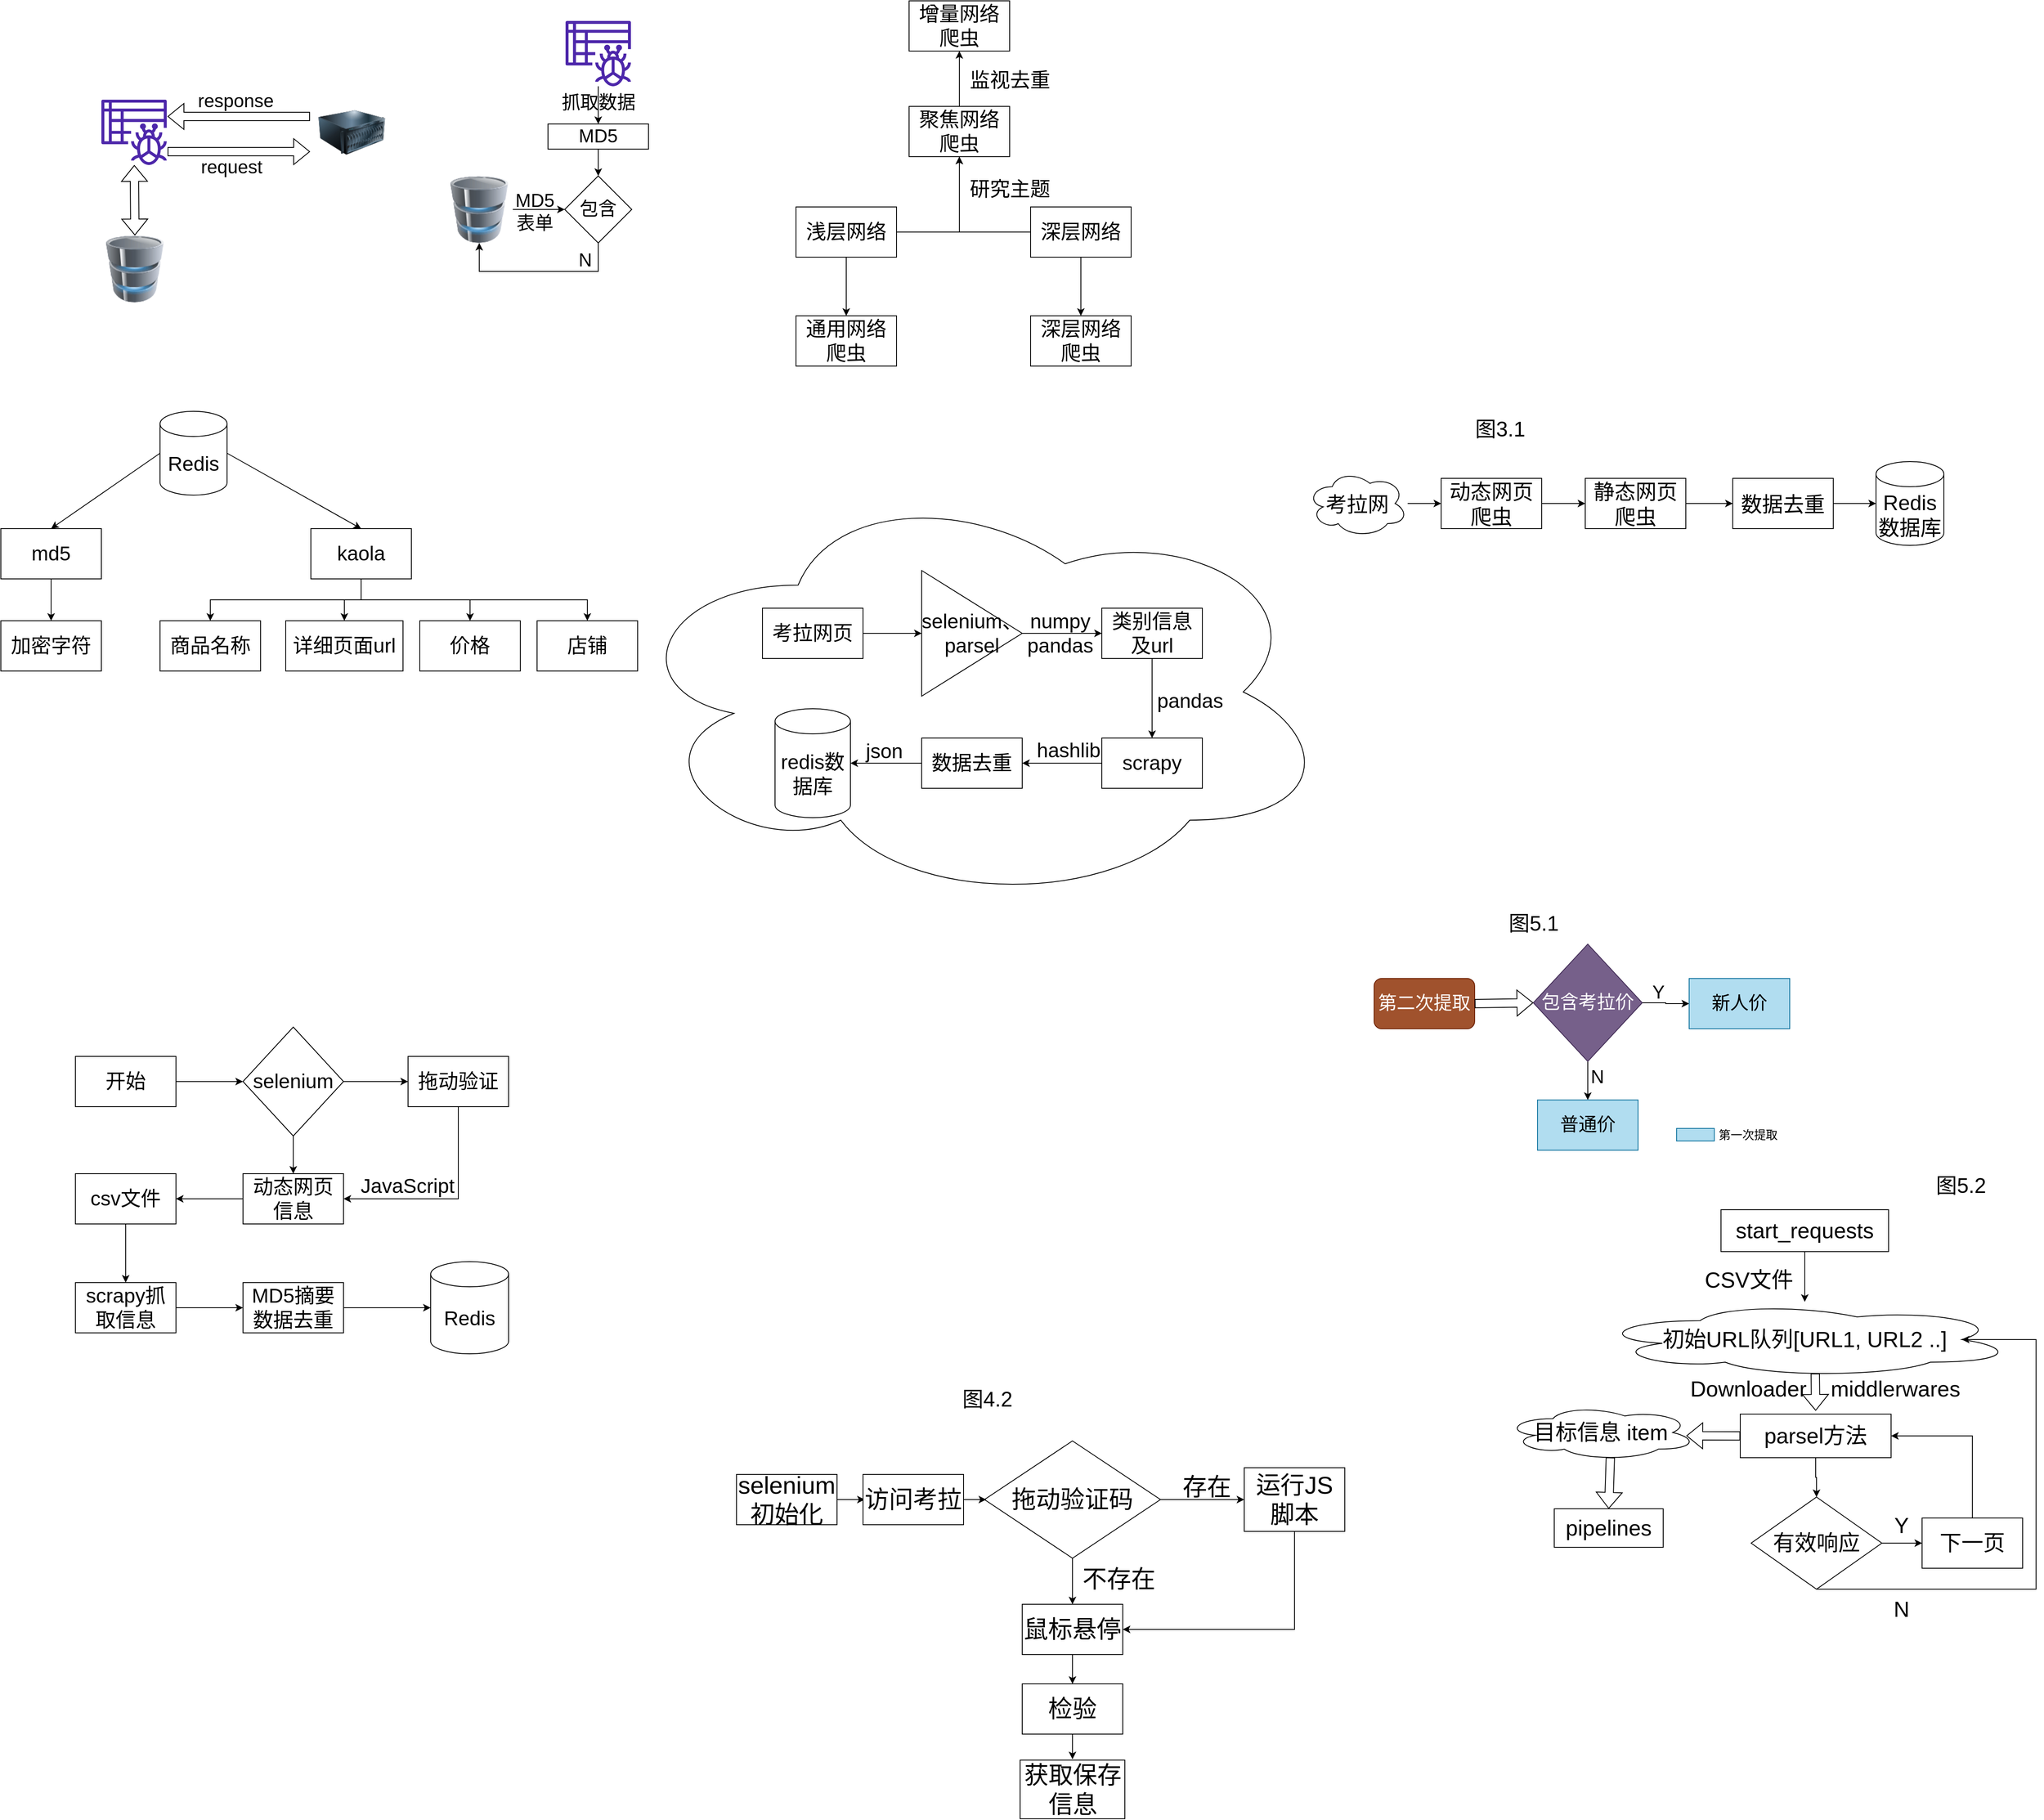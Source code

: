 <mxfile version="18.1.1" type="github">
  <diagram id="1w85TkwoUpCY9jOjyx7p" name="Page-1">
    <mxGraphModel dx="1573" dy="397" grid="0" gridSize="10" guides="1" tooltips="1" connect="1" arrows="1" fold="1" page="1" pageScale="1" pageWidth="850" pageHeight="1100" math="0" shadow="0">
      <root>
        <mxCell id="0" />
        <mxCell id="1" parent="0" />
        <mxCell id="1Z1Px9DvIktchuEDFM6v-30" value="" style="ellipse;shape=cloud;whiteSpace=wrap;html=1;fontSize=24;" parent="1" vertex="1">
          <mxGeometry x="-40" y="580" width="850" height="510" as="geometry" />
        </mxCell>
        <mxCell id="1Z1Px9DvIktchuEDFM6v-8" style="edgeStyle=orthogonalEdgeStyle;rounded=0;orthogonalLoop=1;jettySize=auto;html=1;exitX=1;exitY=0.5;exitDx=0;exitDy=0;entryX=0.5;entryY=1;entryDx=0;entryDy=0;fontSize=24;" parent="1" source="1Z1Px9DvIktchuEDFM6v-1" target="1Z1Px9DvIktchuEDFM6v-5" edge="1">
          <mxGeometry relative="1" as="geometry" />
        </mxCell>
        <mxCell id="1Z1Px9DvIktchuEDFM6v-12" style="edgeStyle=orthogonalEdgeStyle;rounded=0;orthogonalLoop=1;jettySize=auto;html=1;exitX=0.5;exitY=1;exitDx=0;exitDy=0;entryX=0.5;entryY=0;entryDx=0;entryDy=0;fontSize=24;" parent="1" source="1Z1Px9DvIktchuEDFM6v-1" target="1Z1Px9DvIktchuEDFM6v-3" edge="1">
          <mxGeometry relative="1" as="geometry" />
        </mxCell>
        <mxCell id="1Z1Px9DvIktchuEDFM6v-1" value="浅层网络" style="rounded=0;whiteSpace=wrap;html=1;fontSize=24;" parent="1" vertex="1">
          <mxGeometry x="170" y="256" width="120" height="60" as="geometry" />
        </mxCell>
        <mxCell id="1Z1Px9DvIktchuEDFM6v-11" style="edgeStyle=orthogonalEdgeStyle;rounded=0;orthogonalLoop=1;jettySize=auto;html=1;exitX=0;exitY=0.5;exitDx=0;exitDy=0;entryX=0.5;entryY=1;entryDx=0;entryDy=0;fontSize=24;" parent="1" source="1Z1Px9DvIktchuEDFM6v-2" target="1Z1Px9DvIktchuEDFM6v-5" edge="1">
          <mxGeometry relative="1" as="geometry" />
        </mxCell>
        <mxCell id="1Z1Px9DvIktchuEDFM6v-13" style="edgeStyle=orthogonalEdgeStyle;rounded=0;orthogonalLoop=1;jettySize=auto;html=1;exitX=0.5;exitY=1;exitDx=0;exitDy=0;entryX=0.5;entryY=0;entryDx=0;entryDy=0;fontSize=24;" parent="1" source="1Z1Px9DvIktchuEDFM6v-2" target="1Z1Px9DvIktchuEDFM6v-4" edge="1">
          <mxGeometry relative="1" as="geometry" />
        </mxCell>
        <mxCell id="1Z1Px9DvIktchuEDFM6v-2" value="深层网络" style="rounded=0;whiteSpace=wrap;html=1;fontSize=24;" parent="1" vertex="1">
          <mxGeometry x="450" y="256" width="120" height="60" as="geometry" />
        </mxCell>
        <mxCell id="1Z1Px9DvIktchuEDFM6v-3" value="通用网络爬虫" style="rounded=0;whiteSpace=wrap;html=1;fontSize=24;" parent="1" vertex="1">
          <mxGeometry x="170" y="386" width="120" height="60" as="geometry" />
        </mxCell>
        <mxCell id="1Z1Px9DvIktchuEDFM6v-4" value="深层网络爬虫" style="rounded=0;whiteSpace=wrap;html=1;fontSize=24;" parent="1" vertex="1">
          <mxGeometry x="450" y="386" width="120" height="60" as="geometry" />
        </mxCell>
        <mxCell id="1Z1Px9DvIktchuEDFM6v-15" style="edgeStyle=orthogonalEdgeStyle;rounded=0;orthogonalLoop=1;jettySize=auto;html=1;exitX=0.5;exitY=0;exitDx=0;exitDy=0;entryX=0.5;entryY=1;entryDx=0;entryDy=0;fontSize=24;" parent="1" source="1Z1Px9DvIktchuEDFM6v-5" target="1Z1Px9DvIktchuEDFM6v-14" edge="1">
          <mxGeometry relative="1" as="geometry" />
        </mxCell>
        <mxCell id="1Z1Px9DvIktchuEDFM6v-5" value="聚焦网络爬虫" style="rounded=0;whiteSpace=wrap;html=1;fontSize=24;" parent="1" vertex="1">
          <mxGeometry x="305" y="136" width="120" height="60" as="geometry" />
        </mxCell>
        <mxCell id="1Z1Px9DvIktchuEDFM6v-10" value="研究主题" style="text;html=1;align=center;verticalAlign=middle;resizable=0;points=[];autosize=1;strokeColor=none;fillColor=none;fontSize=24;" parent="1" vertex="1">
          <mxGeometry x="370" y="220" width="110" height="30" as="geometry" />
        </mxCell>
        <mxCell id="1Z1Px9DvIktchuEDFM6v-14" value="增量网络爬虫" style="rounded=0;whiteSpace=wrap;html=1;fontSize=24;" parent="1" vertex="1">
          <mxGeometry x="305" y="10" width="120" height="60" as="geometry" />
        </mxCell>
        <mxCell id="1Z1Px9DvIktchuEDFM6v-17" value="监视去重" style="text;html=1;align=center;verticalAlign=middle;resizable=0;points=[];autosize=1;strokeColor=none;fillColor=none;fontSize=24;" parent="1" vertex="1">
          <mxGeometry x="370" y="90" width="110" height="30" as="geometry" />
        </mxCell>
        <mxCell id="1Z1Px9DvIktchuEDFM6v-20" style="edgeStyle=orthogonalEdgeStyle;rounded=0;orthogonalLoop=1;jettySize=auto;html=1;exitX=1;exitY=0.5;exitDx=0;exitDy=0;fontSize=24;" parent="1" source="1Z1Px9DvIktchuEDFM6v-18" target="1Z1Px9DvIktchuEDFM6v-19" edge="1">
          <mxGeometry relative="1" as="geometry" />
        </mxCell>
        <mxCell id="1Z1Px9DvIktchuEDFM6v-18" value="考拉网页" style="rounded=0;whiteSpace=wrap;html=1;fontSize=24;" parent="1" vertex="1">
          <mxGeometry x="130" y="735" width="120" height="60" as="geometry" />
        </mxCell>
        <mxCell id="1Z1Px9DvIktchuEDFM6v-22" value="" style="edgeStyle=orthogonalEdgeStyle;rounded=0;orthogonalLoop=1;jettySize=auto;html=1;fontSize=24;" parent="1" source="1Z1Px9DvIktchuEDFM6v-19" target="1Z1Px9DvIktchuEDFM6v-21" edge="1">
          <mxGeometry relative="1" as="geometry" />
        </mxCell>
        <mxCell id="1Z1Px9DvIktchuEDFM6v-19" value="selenium、parsel" style="triangle;whiteSpace=wrap;html=1;fontSize=24;" parent="1" vertex="1">
          <mxGeometry x="320" y="690" width="120" height="150" as="geometry" />
        </mxCell>
        <mxCell id="1Z1Px9DvIktchuEDFM6v-26" style="edgeStyle=orthogonalEdgeStyle;rounded=0;orthogonalLoop=1;jettySize=auto;html=1;exitX=0.5;exitY=1;exitDx=0;exitDy=0;entryX=0.5;entryY=0;entryDx=0;entryDy=0;fontSize=24;" parent="1" source="1Z1Px9DvIktchuEDFM6v-21" target="1Z1Px9DvIktchuEDFM6v-24" edge="1">
          <mxGeometry relative="1" as="geometry" />
        </mxCell>
        <mxCell id="1Z1Px9DvIktchuEDFM6v-21" value="类别信息及url" style="rounded=0;whiteSpace=wrap;html=1;fontSize=24;" parent="1" vertex="1">
          <mxGeometry x="535" y="735" width="120" height="60" as="geometry" />
        </mxCell>
        <mxCell id="1Z1Px9DvIktchuEDFM6v-23" value="redis数据库" style="shape=cylinder3;whiteSpace=wrap;html=1;boundedLbl=1;backgroundOutline=1;size=15;fontSize=24;" parent="1" vertex="1">
          <mxGeometry x="145" y="855" width="90" height="130" as="geometry" />
        </mxCell>
        <mxCell id="1Z1Px9DvIktchuEDFM6v-27" style="edgeStyle=orthogonalEdgeStyle;rounded=0;orthogonalLoop=1;jettySize=auto;html=1;exitX=0;exitY=0.5;exitDx=0;exitDy=0;entryX=1;entryY=0.5;entryDx=0;entryDy=0;fontSize=24;" parent="1" source="1Z1Px9DvIktchuEDFM6v-24" target="1Z1Px9DvIktchuEDFM6v-25" edge="1">
          <mxGeometry relative="1" as="geometry" />
        </mxCell>
        <mxCell id="1Z1Px9DvIktchuEDFM6v-24" value="scrapy" style="rounded=0;whiteSpace=wrap;html=1;fontSize=24;" parent="1" vertex="1">
          <mxGeometry x="535" y="890" width="120" height="60" as="geometry" />
        </mxCell>
        <mxCell id="1Z1Px9DvIktchuEDFM6v-29" value="" style="edgeStyle=orthogonalEdgeStyle;rounded=0;orthogonalLoop=1;jettySize=auto;html=1;fontSize=24;" parent="1" source="1Z1Px9DvIktchuEDFM6v-25" target="1Z1Px9DvIktchuEDFM6v-23" edge="1">
          <mxGeometry relative="1" as="geometry" />
        </mxCell>
        <mxCell id="1Z1Px9DvIktchuEDFM6v-25" value="数据去重" style="rounded=0;whiteSpace=wrap;html=1;fontSize=24;" parent="1" vertex="1">
          <mxGeometry x="320" y="890" width="120" height="60" as="geometry" />
        </mxCell>
        <mxCell id="1Z1Px9DvIktchuEDFM6v-31" value="&lt;div&gt;numpy&lt;/div&gt;&lt;div&gt;pandas&lt;/div&gt;" style="text;html=1;align=center;verticalAlign=middle;resizable=0;points=[];autosize=1;strokeColor=none;fillColor=none;fontSize=24;" parent="1" vertex="1">
          <mxGeometry x="440" y="735" width="90" height="60" as="geometry" />
        </mxCell>
        <mxCell id="1Z1Px9DvIktchuEDFM6v-32" value="&lt;div&gt;pandas&lt;/div&gt;&lt;div&gt;&lt;br&gt;&lt;/div&gt;" style="text;html=1;align=center;verticalAlign=middle;resizable=0;points=[];autosize=1;strokeColor=none;fillColor=none;fontSize=24;" parent="1" vertex="1">
          <mxGeometry x="595" y="830" width="90" height="60" as="geometry" />
        </mxCell>
        <mxCell id="1Z1Px9DvIktchuEDFM6v-33" value="&lt;div&gt;json&lt;/div&gt;&lt;div&gt;&lt;br&gt;&lt;/div&gt;" style="text;html=1;align=center;verticalAlign=middle;resizable=0;points=[];autosize=1;strokeColor=none;fillColor=none;fontSize=24;" parent="1" vertex="1">
          <mxGeometry x="245" y="890" width="60" height="60" as="geometry" />
        </mxCell>
        <mxCell id="1Z1Px9DvIktchuEDFM6v-35" value="&lt;div&gt;hashlib&lt;/div&gt;" style="text;html=1;align=center;verticalAlign=middle;resizable=0;points=[];autosize=1;strokeColor=none;fillColor=none;fontSize=24;" parent="1" vertex="1">
          <mxGeometry x="450" y="890" width="90" height="30" as="geometry" />
        </mxCell>
        <mxCell id="1Z1Px9DvIktchuEDFM6v-47" value="" style="edgeStyle=orthogonalEdgeStyle;rounded=0;orthogonalLoop=1;jettySize=auto;html=1;fontSize=24;" parent="1" source="1Z1Px9DvIktchuEDFM6v-36" target="1Z1Px9DvIktchuEDFM6v-39" edge="1">
          <mxGeometry relative="1" as="geometry" />
        </mxCell>
        <mxCell id="1Z1Px9DvIktchuEDFM6v-36" value="md5" style="whiteSpace=wrap;html=1;fontSize=24;" parent="1" vertex="1">
          <mxGeometry x="-779" y="640" width="120" height="60" as="geometry" />
        </mxCell>
        <mxCell id="1Z1Px9DvIktchuEDFM6v-37" value="Redis" style="shape=cylinder3;whiteSpace=wrap;html=1;boundedLbl=1;backgroundOutline=1;size=15;fontSize=24;" parent="1" vertex="1">
          <mxGeometry x="-589" y="500" width="80" height="100" as="geometry" />
        </mxCell>
        <mxCell id="1Z1Px9DvIktchuEDFM6v-50" style="edgeStyle=orthogonalEdgeStyle;rounded=0;orthogonalLoop=1;jettySize=auto;html=1;exitX=0.5;exitY=1;exitDx=0;exitDy=0;fontSize=24;" parent="1" source="1Z1Px9DvIktchuEDFM6v-38" target="1Z1Px9DvIktchuEDFM6v-40" edge="1">
          <mxGeometry relative="1" as="geometry" />
        </mxCell>
        <mxCell id="1Z1Px9DvIktchuEDFM6v-51" style="edgeStyle=orthogonalEdgeStyle;rounded=0;orthogonalLoop=1;jettySize=auto;html=1;exitX=0.5;exitY=1;exitDx=0;exitDy=0;fontSize=24;" parent="1" source="1Z1Px9DvIktchuEDFM6v-38" target="1Z1Px9DvIktchuEDFM6v-41" edge="1">
          <mxGeometry relative="1" as="geometry" />
        </mxCell>
        <mxCell id="1Z1Px9DvIktchuEDFM6v-52" style="edgeStyle=orthogonalEdgeStyle;rounded=0;orthogonalLoop=1;jettySize=auto;html=1;exitX=0.5;exitY=1;exitDx=0;exitDy=0;fontSize=24;" parent="1" source="1Z1Px9DvIktchuEDFM6v-38" target="1Z1Px9DvIktchuEDFM6v-42" edge="1">
          <mxGeometry relative="1" as="geometry" />
        </mxCell>
        <mxCell id="1Z1Px9DvIktchuEDFM6v-53" style="edgeStyle=orthogonalEdgeStyle;rounded=0;orthogonalLoop=1;jettySize=auto;html=1;exitX=0.5;exitY=1;exitDx=0;exitDy=0;fontSize=24;" parent="1" source="1Z1Px9DvIktchuEDFM6v-38" target="1Z1Px9DvIktchuEDFM6v-43" edge="1">
          <mxGeometry relative="1" as="geometry" />
        </mxCell>
        <mxCell id="1Z1Px9DvIktchuEDFM6v-38" value="kaola" style="rounded=0;whiteSpace=wrap;html=1;fontSize=24;" parent="1" vertex="1">
          <mxGeometry x="-409" y="640" width="120" height="60" as="geometry" />
        </mxCell>
        <mxCell id="1Z1Px9DvIktchuEDFM6v-39" value="加密字符" style="rounded=0;whiteSpace=wrap;html=1;fontSize=24;" parent="1" vertex="1">
          <mxGeometry x="-779" y="750" width="120" height="60" as="geometry" />
        </mxCell>
        <mxCell id="1Z1Px9DvIktchuEDFM6v-40" value="商品名称" style="rounded=0;whiteSpace=wrap;html=1;fontSize=24;" parent="1" vertex="1">
          <mxGeometry x="-589" y="750" width="120" height="60" as="geometry" />
        </mxCell>
        <mxCell id="1Z1Px9DvIktchuEDFM6v-41" value="详细页面url" style="rounded=0;whiteSpace=wrap;html=1;fontSize=24;" parent="1" vertex="1">
          <mxGeometry x="-439" y="750" width="140" height="60" as="geometry" />
        </mxCell>
        <mxCell id="1Z1Px9DvIktchuEDFM6v-42" value="价格" style="rounded=0;whiteSpace=wrap;html=1;fontSize=24;" parent="1" vertex="1">
          <mxGeometry x="-279" y="750" width="120" height="60" as="geometry" />
        </mxCell>
        <mxCell id="1Z1Px9DvIktchuEDFM6v-43" value="店铺" style="rounded=0;whiteSpace=wrap;html=1;fontSize=24;" parent="1" vertex="1">
          <mxGeometry x="-139" y="750" width="120" height="60" as="geometry" />
        </mxCell>
        <mxCell id="1Z1Px9DvIktchuEDFM6v-45" value="" style="endArrow=classic;html=1;rounded=0;fontSize=24;exitX=1;exitY=0.5;exitDx=0;exitDy=0;exitPerimeter=0;entryX=0.5;entryY=0;entryDx=0;entryDy=0;" parent="1" source="1Z1Px9DvIktchuEDFM6v-37" target="1Z1Px9DvIktchuEDFM6v-38" edge="1">
          <mxGeometry width="50" height="50" relative="1" as="geometry">
            <mxPoint x="-470" y="670" as="sourcePoint" />
            <mxPoint x="-420" y="620" as="targetPoint" />
          </mxGeometry>
        </mxCell>
        <mxCell id="1Z1Px9DvIktchuEDFM6v-46" value="" style="endArrow=classic;html=1;rounded=0;fontSize=24;exitX=0;exitY=0.5;exitDx=0;exitDy=0;exitPerimeter=0;entryX=0.5;entryY=0;entryDx=0;entryDy=0;" parent="1" source="1Z1Px9DvIktchuEDFM6v-37" target="1Z1Px9DvIktchuEDFM6v-36" edge="1">
          <mxGeometry width="50" height="50" relative="1" as="geometry">
            <mxPoint x="-470" y="670" as="sourcePoint" />
            <mxPoint x="-420" y="620" as="targetPoint" />
          </mxGeometry>
        </mxCell>
        <mxCell id="1Z1Px9DvIktchuEDFM6v-57" value="" style="edgeStyle=orthogonalEdgeStyle;rounded=0;orthogonalLoop=1;jettySize=auto;html=1;fontSize=24;" parent="1" source="1Z1Px9DvIktchuEDFM6v-54" target="1Z1Px9DvIktchuEDFM6v-56" edge="1">
          <mxGeometry relative="1" as="geometry" />
        </mxCell>
        <mxCell id="1Z1Px9DvIktchuEDFM6v-54" value="开始" style="rounded=0;whiteSpace=wrap;html=1;fontSize=24;" parent="1" vertex="1">
          <mxGeometry x="-690" y="1270" width="120" height="60" as="geometry" />
        </mxCell>
        <mxCell id="1Z1Px9DvIktchuEDFM6v-61" style="edgeStyle=orthogonalEdgeStyle;rounded=0;orthogonalLoop=1;jettySize=auto;html=1;entryX=1;entryY=0.5;entryDx=0;entryDy=0;fontSize=24;exitX=0.5;exitY=1;exitDx=0;exitDy=0;" parent="1" source="1Z1Px9DvIktchuEDFM6v-55" target="1Z1Px9DvIktchuEDFM6v-58" edge="1">
          <mxGeometry relative="1" as="geometry">
            <mxPoint x="-230" y="1370" as="sourcePoint" />
            <Array as="points">
              <mxPoint x="-233" y="1440" />
            </Array>
          </mxGeometry>
        </mxCell>
        <mxCell id="1Z1Px9DvIktchuEDFM6v-55" value="拖动验证" style="rounded=0;whiteSpace=wrap;html=1;fontSize=24;" parent="1" vertex="1">
          <mxGeometry x="-293" y="1270" width="120" height="60" as="geometry" />
        </mxCell>
        <mxCell id="1Z1Px9DvIktchuEDFM6v-59" value="" style="edgeStyle=orthogonalEdgeStyle;rounded=0;orthogonalLoop=1;jettySize=auto;html=1;fontSize=24;" parent="1" source="1Z1Px9DvIktchuEDFM6v-56" target="1Z1Px9DvIktchuEDFM6v-58" edge="1">
          <mxGeometry relative="1" as="geometry" />
        </mxCell>
        <mxCell id="1Z1Px9DvIktchuEDFM6v-60" value="" style="edgeStyle=orthogonalEdgeStyle;rounded=0;orthogonalLoop=1;jettySize=auto;html=1;fontSize=24;" parent="1" source="1Z1Px9DvIktchuEDFM6v-56" target="1Z1Px9DvIktchuEDFM6v-55" edge="1">
          <mxGeometry relative="1" as="geometry" />
        </mxCell>
        <mxCell id="1Z1Px9DvIktchuEDFM6v-56" value="selenium" style="rhombus;whiteSpace=wrap;html=1;fontSize=24;" parent="1" vertex="1">
          <mxGeometry x="-490" y="1235" width="120" height="130" as="geometry" />
        </mxCell>
        <mxCell id="1Z1Px9DvIktchuEDFM6v-64" value="" style="edgeStyle=orthogonalEdgeStyle;rounded=0;orthogonalLoop=1;jettySize=auto;html=1;fontSize=24;" parent="1" source="1Z1Px9DvIktchuEDFM6v-58" target="1Z1Px9DvIktchuEDFM6v-63" edge="1">
          <mxGeometry relative="1" as="geometry" />
        </mxCell>
        <mxCell id="1Z1Px9DvIktchuEDFM6v-58" value="动态网页信息" style="rounded=0;whiteSpace=wrap;html=1;fontSize=24;" parent="1" vertex="1">
          <mxGeometry x="-490" y="1410" width="120" height="60" as="geometry" />
        </mxCell>
        <mxCell id="1Z1Px9DvIktchuEDFM6v-62" value="JavaScript" style="text;html=1;align=center;verticalAlign=middle;resizable=0;points=[];autosize=1;strokeColor=none;fillColor=none;fontSize=24;" parent="1" vertex="1">
          <mxGeometry x="-359" y="1410" width="130" height="30" as="geometry" />
        </mxCell>
        <mxCell id="1Z1Px9DvIktchuEDFM6v-68" value="" style="edgeStyle=orthogonalEdgeStyle;rounded=0;orthogonalLoop=1;jettySize=auto;html=1;fontSize=24;" parent="1" source="1Z1Px9DvIktchuEDFM6v-63" target="1Z1Px9DvIktchuEDFM6v-65" edge="1">
          <mxGeometry relative="1" as="geometry" />
        </mxCell>
        <mxCell id="1Z1Px9DvIktchuEDFM6v-63" value="csv文件" style="rounded=0;whiteSpace=wrap;html=1;fontSize=24;" parent="1" vertex="1">
          <mxGeometry x="-690" y="1410" width="120" height="60" as="geometry" />
        </mxCell>
        <mxCell id="1Z1Px9DvIktchuEDFM6v-69" value="" style="edgeStyle=orthogonalEdgeStyle;rounded=0;orthogonalLoop=1;jettySize=auto;html=1;fontSize=24;" parent="1" source="1Z1Px9DvIktchuEDFM6v-65" target="1Z1Px9DvIktchuEDFM6v-66" edge="1">
          <mxGeometry relative="1" as="geometry" />
        </mxCell>
        <mxCell id="1Z1Px9DvIktchuEDFM6v-65" value="scrapy抓取信息" style="rounded=0;whiteSpace=wrap;html=1;fontSize=24;" parent="1" vertex="1">
          <mxGeometry x="-690" y="1540" width="120" height="60" as="geometry" />
        </mxCell>
        <mxCell id="1Z1Px9DvIktchuEDFM6v-70" value="" style="edgeStyle=orthogonalEdgeStyle;rounded=0;orthogonalLoop=1;jettySize=auto;html=1;fontSize=24;" parent="1" source="1Z1Px9DvIktchuEDFM6v-66" target="1Z1Px9DvIktchuEDFM6v-67" edge="1">
          <mxGeometry relative="1" as="geometry" />
        </mxCell>
        <mxCell id="1Z1Px9DvIktchuEDFM6v-66" value="MD5摘要数据去重" style="rounded=0;whiteSpace=wrap;html=1;fontSize=24;" parent="1" vertex="1">
          <mxGeometry x="-490" y="1540" width="120" height="60" as="geometry" />
        </mxCell>
        <mxCell id="1Z1Px9DvIktchuEDFM6v-67" value="Redis" style="shape=cylinder3;whiteSpace=wrap;html=1;boundedLbl=1;backgroundOutline=1;size=15;fontSize=24;" parent="1" vertex="1">
          <mxGeometry x="-266" y="1515" width="93" height="110" as="geometry" />
        </mxCell>
        <mxCell id="UPpppgBqCLEwO8KouM9r-15" style="edgeStyle=orthogonalEdgeStyle;rounded=0;orthogonalLoop=1;jettySize=auto;html=1;exitX=1;exitY=0.5;exitDx=0;exitDy=0;entryX=0;entryY=0.5;entryDx=0;entryDy=0;fontSize=29;" parent="1" source="UPpppgBqCLEwO8KouM9r-2" target="UPpppgBqCLEwO8KouM9r-6" edge="1">
          <mxGeometry relative="1" as="geometry" />
        </mxCell>
        <mxCell id="UPpppgBqCLEwO8KouM9r-17" style="edgeStyle=orthogonalEdgeStyle;rounded=0;orthogonalLoop=1;jettySize=auto;html=1;exitX=0.5;exitY=1;exitDx=0;exitDy=0;entryX=0.5;entryY=0;entryDx=0;entryDy=0;fontSize=29;" parent="1" source="UPpppgBqCLEwO8KouM9r-2" target="UPpppgBqCLEwO8KouM9r-7" edge="1">
          <mxGeometry relative="1" as="geometry" />
        </mxCell>
        <mxCell id="UPpppgBqCLEwO8KouM9r-2" value="拖动验证码" style="rhombus;whiteSpace=wrap;html=1;fontSize=29;" parent="1" vertex="1">
          <mxGeometry x="395" y="1729" width="210" height="140" as="geometry" />
        </mxCell>
        <mxCell id="gC9EIDNUOSozaCEV3xEk-11" style="edgeStyle=orthogonalEdgeStyle;rounded=0;orthogonalLoop=1;jettySize=auto;html=1;fontSize=25;" parent="1" source="UPpppgBqCLEwO8KouM9r-3" edge="1">
          <mxGeometry relative="1" as="geometry">
            <mxPoint x="252" y="1799" as="targetPoint" />
          </mxGeometry>
        </mxCell>
        <mxCell id="UPpppgBqCLEwO8KouM9r-3" value="selenium初始化" style="rounded=0;whiteSpace=wrap;html=1;fontSize=29;" parent="1" vertex="1">
          <mxGeometry x="99" y="1769" width="120" height="60" as="geometry" />
        </mxCell>
        <mxCell id="gC9EIDNUOSozaCEV3xEk-14" value="" style="edgeStyle=orthogonalEdgeStyle;rounded=0;orthogonalLoop=1;jettySize=auto;html=1;fontSize=25;" parent="1" source="UPpppgBqCLEwO8KouM9r-4" edge="1">
          <mxGeometry relative="1" as="geometry">
            <mxPoint x="397" y="1799" as="targetPoint" />
          </mxGeometry>
        </mxCell>
        <mxCell id="UPpppgBqCLEwO8KouM9r-4" value="访问考拉" style="rounded=0;whiteSpace=wrap;html=1;fontSize=29;" parent="1" vertex="1">
          <mxGeometry x="250" y="1769" width="120" height="60" as="geometry" />
        </mxCell>
        <mxCell id="UPpppgBqCLEwO8KouM9r-16" style="edgeStyle=orthogonalEdgeStyle;rounded=0;orthogonalLoop=1;jettySize=auto;html=1;exitX=0.5;exitY=1;exitDx=0;exitDy=0;entryX=1;entryY=0.5;entryDx=0;entryDy=0;fontSize=29;" parent="1" source="UPpppgBqCLEwO8KouM9r-6" target="UPpppgBqCLEwO8KouM9r-7" edge="1">
          <mxGeometry relative="1" as="geometry" />
        </mxCell>
        <mxCell id="UPpppgBqCLEwO8KouM9r-6" value="运行JS脚本" style="rounded=0;whiteSpace=wrap;html=1;fontSize=29;" parent="1" vertex="1">
          <mxGeometry x="705" y="1761" width="120" height="76" as="geometry" />
        </mxCell>
        <mxCell id="gC9EIDNUOSozaCEV3xEk-15" value="" style="edgeStyle=orthogonalEdgeStyle;rounded=0;orthogonalLoop=1;jettySize=auto;html=1;fontSize=25;" parent="1" source="UPpppgBqCLEwO8KouM9r-7" target="UPpppgBqCLEwO8KouM9r-8" edge="1">
          <mxGeometry relative="1" as="geometry" />
        </mxCell>
        <mxCell id="UPpppgBqCLEwO8KouM9r-7" value="鼠标悬停" style="rounded=0;whiteSpace=wrap;html=1;fontSize=29;" parent="1" vertex="1">
          <mxGeometry x="440" y="1924" width="120" height="60" as="geometry" />
        </mxCell>
        <mxCell id="gC9EIDNUOSozaCEV3xEk-18" value="" style="edgeStyle=orthogonalEdgeStyle;rounded=0;orthogonalLoop=1;jettySize=auto;html=1;fontSize=25;" parent="1" source="UPpppgBqCLEwO8KouM9r-8" edge="1">
          <mxGeometry relative="1" as="geometry">
            <mxPoint x="500" y="2109" as="targetPoint" />
          </mxGeometry>
        </mxCell>
        <mxCell id="UPpppgBqCLEwO8KouM9r-8" value="检验" style="rounded=0;whiteSpace=wrap;html=1;fontSize=29;" parent="1" vertex="1">
          <mxGeometry x="440" y="2019" width="120" height="60" as="geometry" />
        </mxCell>
        <mxCell id="UPpppgBqCLEwO8KouM9r-9" value="获取保存信息" style="rounded=0;whiteSpace=wrap;html=1;fontSize=29;" parent="1" vertex="1">
          <mxGeometry x="437.5" y="2110" width="125" height="70" as="geometry" />
        </mxCell>
        <mxCell id="UPpppgBqCLEwO8KouM9r-18" value="存在" style="text;html=1;align=center;verticalAlign=middle;resizable=0;points=[];autosize=1;strokeColor=none;fillColor=none;fontSize=29;" parent="1" vertex="1">
          <mxGeometry x="625" y="1764" width="70" height="40" as="geometry" />
        </mxCell>
        <mxCell id="UPpppgBqCLEwO8KouM9r-19" value="不存在" style="text;html=1;align=center;verticalAlign=middle;resizable=0;points=[];autosize=1;strokeColor=none;fillColor=none;fontSize=29;" parent="1" vertex="1">
          <mxGeometry x="505" y="1874" width="100" height="40" as="geometry" />
        </mxCell>
        <mxCell id="MWIhgwqnRfGpYeh3yyaw-1" value="&lt;font style=&quot;font-size: 22px&quot;&gt;第二次提取&lt;/font&gt;" style="rounded=1;whiteSpace=wrap;html=1;fillColor=#a0522d;fontColor=#ffffff;strokeColor=#6D1F00;" parent="1" vertex="1">
          <mxGeometry x="860" y="1177" width="120" height="60" as="geometry" />
        </mxCell>
        <mxCell id="MWIhgwqnRfGpYeh3yyaw-6" value="" style="edgeStyle=orthogonalEdgeStyle;rounded=0;orthogonalLoop=1;jettySize=auto;html=1;fontSize=22;" parent="1" source="MWIhgwqnRfGpYeh3yyaw-2" target="MWIhgwqnRfGpYeh3yyaw-4" edge="1">
          <mxGeometry relative="1" as="geometry" />
        </mxCell>
        <mxCell id="MWIhgwqnRfGpYeh3yyaw-8" value="" style="edgeStyle=orthogonalEdgeStyle;rounded=0;orthogonalLoop=1;jettySize=auto;html=1;fontSize=22;" parent="1" source="MWIhgwqnRfGpYeh3yyaw-2" target="MWIhgwqnRfGpYeh3yyaw-5" edge="1">
          <mxGeometry relative="1" as="geometry" />
        </mxCell>
        <mxCell id="MWIhgwqnRfGpYeh3yyaw-2" value="包含考拉价" style="rhombus;whiteSpace=wrap;html=1;fontSize=22;fillColor=#76608a;fontColor=#ffffff;strokeColor=#432D57;" parent="1" vertex="1">
          <mxGeometry x="1050" y="1136" width="130" height="140" as="geometry" />
        </mxCell>
        <mxCell id="MWIhgwqnRfGpYeh3yyaw-3" value="" style="shape=flexArrow;endArrow=classic;html=1;rounded=0;fontSize=22;exitX=1;exitY=0.5;exitDx=0;exitDy=0;entryX=0;entryY=0.5;entryDx=0;entryDy=0;" parent="1" source="MWIhgwqnRfGpYeh3yyaw-1" target="MWIhgwqnRfGpYeh3yyaw-2" edge="1">
          <mxGeometry width="50" height="50" relative="1" as="geometry">
            <mxPoint x="990" y="1232" as="sourcePoint" />
            <mxPoint x="1040" y="1182" as="targetPoint" />
          </mxGeometry>
        </mxCell>
        <mxCell id="MWIhgwqnRfGpYeh3yyaw-4" value="新人价" style="rounded=0;whiteSpace=wrap;html=1;fontSize=22;fillColor=#b1ddf0;strokeColor=#10739e;" parent="1" vertex="1">
          <mxGeometry x="1236" y="1177" width="120" height="60" as="geometry" />
        </mxCell>
        <mxCell id="MWIhgwqnRfGpYeh3yyaw-5" value="普通价" style="rounded=0;whiteSpace=wrap;html=1;fontSize=22;fillColor=#b1ddf0;strokeColor=#10739e;" parent="1" vertex="1">
          <mxGeometry x="1055" y="1322" width="120" height="60" as="geometry" />
        </mxCell>
        <mxCell id="MWIhgwqnRfGpYeh3yyaw-9" value="Y" style="text;html=1;align=center;verticalAlign=middle;resizable=0;points=[];autosize=1;strokeColor=none;fillColor=none;fontSize=22;" parent="1" vertex="1">
          <mxGeometry x="1184" y="1179" width="30" height="30" as="geometry" />
        </mxCell>
        <mxCell id="MWIhgwqnRfGpYeh3yyaw-10" value="N" style="text;html=1;align=center;verticalAlign=middle;resizable=0;points=[];autosize=1;strokeColor=none;fillColor=none;fontSize=22;" parent="1" vertex="1">
          <mxGeometry x="1111" y="1280" width="30" height="30" as="geometry" />
        </mxCell>
        <mxCell id="MWIhgwqnRfGpYeh3yyaw-11" value="" style="rounded=0;whiteSpace=wrap;html=1;fontSize=22;fillColor=#b1ddf0;strokeColor=#10739e;" parent="1" vertex="1">
          <mxGeometry x="1221" y="1356" width="45" height="15" as="geometry" />
        </mxCell>
        <mxCell id="MWIhgwqnRfGpYeh3yyaw-12" value="&lt;font style=&quot;font-size: 14px&quot;&gt;第一次提取&lt;/font&gt;" style="text;html=1;align=center;verticalAlign=middle;resizable=0;points=[];autosize=1;strokeColor=none;fillColor=none;fontSize=22;" parent="1" vertex="1">
          <mxGeometry x="1261" y="1347" width="90" height="30" as="geometry" />
        </mxCell>
        <mxCell id="MWIhgwqnRfGpYeh3yyaw-25" style="edgeStyle=orthogonalEdgeStyle;rounded=0;orthogonalLoop=1;jettySize=auto;html=1;exitX=0.5;exitY=1;exitDx=0;exitDy=0;fontSize=26;" parent="1" source="MWIhgwqnRfGpYeh3yyaw-16" target="MWIhgwqnRfGpYeh3yyaw-24" edge="1">
          <mxGeometry relative="1" as="geometry" />
        </mxCell>
        <mxCell id="MWIhgwqnRfGpYeh3yyaw-16" value="start_requests" style="rounded=0;whiteSpace=wrap;html=1;fontSize=26;" parent="1" vertex="1">
          <mxGeometry x="1274" y="1453" width="200" height="50" as="geometry" />
        </mxCell>
        <mxCell id="MWIhgwqnRfGpYeh3yyaw-35" value="" style="edgeStyle=orthogonalEdgeStyle;rounded=0;orthogonalLoop=1;jettySize=auto;html=1;fontSize=26;" parent="1" source="MWIhgwqnRfGpYeh3yyaw-18" target="MWIhgwqnRfGpYeh3yyaw-34" edge="1">
          <mxGeometry relative="1" as="geometry" />
        </mxCell>
        <mxCell id="MWIhgwqnRfGpYeh3yyaw-18" value="parsel方法" style="rounded=0;whiteSpace=wrap;html=1;fontSize=26;" parent="1" vertex="1">
          <mxGeometry x="1297" y="1697" width="180" height="52" as="geometry" />
        </mxCell>
        <mxCell id="MWIhgwqnRfGpYeh3yyaw-20" value="pipelines" style="rounded=0;whiteSpace=wrap;html=1;fontSize=26;" parent="1" vertex="1">
          <mxGeometry x="1075" y="1810" width="130" height="46" as="geometry" />
        </mxCell>
        <mxCell id="MWIhgwqnRfGpYeh3yyaw-22" value="CSV文件" style="text;html=1;align=center;verticalAlign=middle;resizable=0;points=[];autosize=1;strokeColor=none;fillColor=none;fontSize=26;" parent="1" vertex="1">
          <mxGeometry x="1247" y="1517" width="120" height="40" as="geometry" />
        </mxCell>
        <mxCell id="MWIhgwqnRfGpYeh3yyaw-24" value="初始URL队列[URL1, URL2 ..]" style="ellipse;shape=cloud;whiteSpace=wrap;html=1;fontSize=26;" parent="1" vertex="1">
          <mxGeometry x="1124" y="1563" width="500" height="90" as="geometry" />
        </mxCell>
        <mxCell id="MWIhgwqnRfGpYeh3yyaw-28" value="" style="shape=flexArrow;endArrow=classic;html=1;rounded=0;fontSize=26;exitX=0.525;exitY=0.949;exitDx=0;exitDy=0;exitPerimeter=0;" parent="1" source="MWIhgwqnRfGpYeh3yyaw-24" edge="1">
          <mxGeometry width="50" height="50" relative="1" as="geometry">
            <mxPoint x="1560" y="1733" as="sourcePoint" />
            <mxPoint x="1387" y="1693" as="targetPoint" />
          </mxGeometry>
        </mxCell>
        <mxCell id="MWIhgwqnRfGpYeh3yyaw-29" value="目标信息 item" style="ellipse;shape=cloud;whiteSpace=wrap;html=1;fontSize=26;" parent="1" vertex="1">
          <mxGeometry x="1016" y="1686" width="229" height="66" as="geometry" />
        </mxCell>
        <mxCell id="MWIhgwqnRfGpYeh3yyaw-30" value="" style="shape=flexArrow;endArrow=classic;html=1;rounded=0;fontSize=26;entryX=0.946;entryY=0.558;entryDx=0;entryDy=0;entryPerimeter=0;exitX=0;exitY=0.5;exitDx=0;exitDy=0;" parent="1" source="MWIhgwqnRfGpYeh3yyaw-18" target="MWIhgwqnRfGpYeh3yyaw-29" edge="1">
          <mxGeometry width="50" height="50" relative="1" as="geometry">
            <mxPoint x="1090" y="1863" as="sourcePoint" />
            <mxPoint x="1140" y="1813" as="targetPoint" />
          </mxGeometry>
        </mxCell>
        <mxCell id="MWIhgwqnRfGpYeh3yyaw-31" value="" style="shape=flexArrow;endArrow=classic;html=1;rounded=0;fontSize=26;entryX=0.5;entryY=0;entryDx=0;entryDy=0;exitX=0.55;exitY=0.95;exitDx=0;exitDy=0;exitPerimeter=0;" parent="1" source="MWIhgwqnRfGpYeh3yyaw-29" target="MWIhgwqnRfGpYeh3yyaw-20" edge="1">
          <mxGeometry width="50" height="50" relative="1" as="geometry">
            <mxPoint x="1020" y="1853" as="sourcePoint" />
            <mxPoint x="1070" y="1803" as="targetPoint" />
          </mxGeometry>
        </mxCell>
        <mxCell id="MWIhgwqnRfGpYeh3yyaw-42" value="" style="edgeStyle=orthogonalEdgeStyle;rounded=0;orthogonalLoop=1;jettySize=auto;html=1;fontSize=26;" parent="1" source="MWIhgwqnRfGpYeh3yyaw-34" target="MWIhgwqnRfGpYeh3yyaw-38" edge="1">
          <mxGeometry relative="1" as="geometry" />
        </mxCell>
        <mxCell id="MWIhgwqnRfGpYeh3yyaw-47" style="edgeStyle=elbowEdgeStyle;rounded=0;orthogonalLoop=1;jettySize=auto;html=1;exitX=0.5;exitY=1;exitDx=0;exitDy=0;fontSize=26;entryX=0.875;entryY=0.5;entryDx=0;entryDy=0;entryPerimeter=0;" parent="1" source="MWIhgwqnRfGpYeh3yyaw-34" target="MWIhgwqnRfGpYeh3yyaw-24" edge="1">
          <mxGeometry relative="1" as="geometry">
            <mxPoint x="1490" y="2010" as="targetPoint" />
            <Array as="points">
              <mxPoint x="1650" y="1760" />
              <mxPoint x="1520" y="1810" />
              <mxPoint x="1530" y="1950" />
              <mxPoint x="1670" y="1930" />
              <mxPoint x="1670" y="1800" />
              <mxPoint x="1600" y="1980" />
              <mxPoint x="1670" y="1680" />
            </Array>
          </mxGeometry>
        </mxCell>
        <mxCell id="MWIhgwqnRfGpYeh3yyaw-34" value="有效响应" style="rhombus;whiteSpace=wrap;html=1;fontSize=26;" parent="1" vertex="1">
          <mxGeometry x="1310" y="1796" width="156" height="110" as="geometry" />
        </mxCell>
        <mxCell id="MWIhgwqnRfGpYeh3yyaw-37" value="N" style="text;html=1;align=center;verticalAlign=middle;resizable=0;points=[];autosize=1;strokeColor=none;fillColor=none;fontSize=26;" parent="1" vertex="1">
          <mxGeometry x="1474" y="1910" width="30" height="40" as="geometry" />
        </mxCell>
        <mxCell id="MWIhgwqnRfGpYeh3yyaw-43" style="edgeStyle=orthogonalEdgeStyle;rounded=0;orthogonalLoop=1;jettySize=auto;html=1;exitX=0.5;exitY=0;exitDx=0;exitDy=0;entryX=1;entryY=0.5;entryDx=0;entryDy=0;fontSize=26;" parent="1" source="MWIhgwqnRfGpYeh3yyaw-38" target="MWIhgwqnRfGpYeh3yyaw-18" edge="1">
          <mxGeometry relative="1" as="geometry" />
        </mxCell>
        <mxCell id="MWIhgwqnRfGpYeh3yyaw-38" value="下一页" style="rounded=0;whiteSpace=wrap;html=1;fontSize=26;" parent="1" vertex="1">
          <mxGeometry x="1514" y="1821" width="120" height="60" as="geometry" />
        </mxCell>
        <mxCell id="MWIhgwqnRfGpYeh3yyaw-41" value="Y" style="text;html=1;align=center;verticalAlign=middle;resizable=0;points=[];autosize=1;strokeColor=none;fillColor=none;fontSize=26;" parent="1" vertex="1">
          <mxGeometry x="1474" y="1810" width="30" height="40" as="geometry" />
        </mxCell>
        <mxCell id="MWIhgwqnRfGpYeh3yyaw-48" value="Downloader&amp;nbsp;&amp;nbsp;&amp;nbsp; middlerwares" style="text;html=1;align=center;verticalAlign=middle;resizable=0;points=[];autosize=1;strokeColor=none;fillColor=none;fontSize=26;" parent="1" vertex="1">
          <mxGeometry x="1228" y="1647" width="340" height="40" as="geometry" />
        </mxCell>
        <mxCell id="gC9EIDNUOSozaCEV3xEk-6" value="" style="edgeStyle=orthogonalEdgeStyle;rounded=0;orthogonalLoop=1;jettySize=auto;html=1;fontSize=25;" parent="1" source="gC9EIDNUOSozaCEV3xEk-1" target="gC9EIDNUOSozaCEV3xEk-2" edge="1">
          <mxGeometry relative="1" as="geometry" />
        </mxCell>
        <mxCell id="gC9EIDNUOSozaCEV3xEk-1" value="&lt;font style=&quot;font-size: 25px;&quot;&gt;考拉网&lt;/font&gt;" style="ellipse;shape=cloud;whiteSpace=wrap;html=1;" parent="1" vertex="1">
          <mxGeometry x="780" y="570" width="120" height="80" as="geometry" />
        </mxCell>
        <mxCell id="gC9EIDNUOSozaCEV3xEk-7" value="" style="edgeStyle=orthogonalEdgeStyle;rounded=0;orthogonalLoop=1;jettySize=auto;html=1;fontSize=25;" parent="1" source="gC9EIDNUOSozaCEV3xEk-2" target="gC9EIDNUOSozaCEV3xEk-3" edge="1">
          <mxGeometry relative="1" as="geometry" />
        </mxCell>
        <mxCell id="gC9EIDNUOSozaCEV3xEk-2" value="动态网页爬虫" style="rounded=0;whiteSpace=wrap;html=1;fontSize=25;" parent="1" vertex="1">
          <mxGeometry x="940" y="580" width="120" height="60" as="geometry" />
        </mxCell>
        <mxCell id="gC9EIDNUOSozaCEV3xEk-8" value="" style="edgeStyle=orthogonalEdgeStyle;rounded=0;orthogonalLoop=1;jettySize=auto;html=1;fontSize=25;" parent="1" source="gC9EIDNUOSozaCEV3xEk-3" target="gC9EIDNUOSozaCEV3xEk-4" edge="1">
          <mxGeometry relative="1" as="geometry" />
        </mxCell>
        <mxCell id="gC9EIDNUOSozaCEV3xEk-3" value="静态网页爬虫" style="rounded=0;whiteSpace=wrap;html=1;fontSize=25;" parent="1" vertex="1">
          <mxGeometry x="1112" y="580" width="120" height="60" as="geometry" />
        </mxCell>
        <mxCell id="gC9EIDNUOSozaCEV3xEk-9" value="" style="edgeStyle=orthogonalEdgeStyle;rounded=0;orthogonalLoop=1;jettySize=auto;html=1;fontSize=25;" parent="1" source="gC9EIDNUOSozaCEV3xEk-4" target="gC9EIDNUOSozaCEV3xEk-5" edge="1">
          <mxGeometry relative="1" as="geometry" />
        </mxCell>
        <mxCell id="gC9EIDNUOSozaCEV3xEk-4" value="数据去重" style="rounded=0;whiteSpace=wrap;html=1;fontSize=25;" parent="1" vertex="1">
          <mxGeometry x="1288" y="580" width="120" height="60" as="geometry" />
        </mxCell>
        <mxCell id="gC9EIDNUOSozaCEV3xEk-5" value="Redis数据库" style="shape=cylinder3;whiteSpace=wrap;html=1;boundedLbl=1;backgroundOutline=1;size=15;fontSize=25;" parent="1" vertex="1">
          <mxGeometry x="1459" y="560" width="81" height="100" as="geometry" />
        </mxCell>
        <mxCell id="gC9EIDNUOSozaCEV3xEk-20" value="图5.2" style="text;html=1;align=center;verticalAlign=middle;resizable=0;points=[];autosize=1;strokeColor=none;fillColor=none;fontSize=25;" parent="1" vertex="1">
          <mxGeometry x="1520" y="1403" width="80" height="40" as="geometry" />
        </mxCell>
        <mxCell id="gC9EIDNUOSozaCEV3xEk-21" value="图5.1" style="text;html=1;align=center;verticalAlign=middle;resizable=0;points=[];autosize=1;strokeColor=none;fillColor=none;fontSize=25;" parent="1" vertex="1">
          <mxGeometry x="1010" y="1090" width="80" height="40" as="geometry" />
        </mxCell>
        <mxCell id="gC9EIDNUOSozaCEV3xEk-22" value="图4.2" style="text;html=1;align=center;verticalAlign=middle;resizable=0;points=[];autosize=1;strokeColor=none;fillColor=none;fontSize=25;" parent="1" vertex="1">
          <mxGeometry x="357.5" y="1658" width="80" height="40" as="geometry" />
        </mxCell>
        <mxCell id="gC9EIDNUOSozaCEV3xEk-23" value="图3.1" style="text;html=1;align=center;verticalAlign=middle;resizable=0;points=[];autosize=1;strokeColor=none;fillColor=none;fontSize=25;" parent="1" vertex="1">
          <mxGeometry x="970" y="500" width="80" height="40" as="geometry" />
        </mxCell>
        <mxCell id="a_ad9oTMWYlR5ZMTbd35-5" value="" style="image;html=1;image=img/lib/clip_art/computers/Server_128x128.png;fontSize=22;" parent="1" vertex="1">
          <mxGeometry x="-400" y="127" width="80" height="80" as="geometry" />
        </mxCell>
        <mxCell id="a_ad9oTMWYlR5ZMTbd35-6" value="" style="sketch=0;outlineConnect=0;fontColor=#232F3E;gradientColor=none;fillColor=#4D27AA;strokeColor=none;dashed=0;verticalLabelPosition=bottom;verticalAlign=top;align=center;html=1;fontSize=12;fontStyle=0;aspect=fixed;pointerEvents=1;shape=mxgraph.aws4.glue_crawlers;" parent="1" vertex="1">
          <mxGeometry x="-659" y="128" width="78" height="78" as="geometry" />
        </mxCell>
        <mxCell id="a_ad9oTMWYlR5ZMTbd35-7" value="" style="shape=flexArrow;endArrow=classic;html=1;rounded=0;fontSize=22;" parent="1" edge="1">
          <mxGeometry width="50" height="50" relative="1" as="geometry">
            <mxPoint x="-580" y="190" as="sourcePoint" />
            <mxPoint x="-410" y="190" as="targetPoint" />
          </mxGeometry>
        </mxCell>
        <mxCell id="a_ad9oTMWYlR5ZMTbd35-8" value="request" style="text;html=1;align=center;verticalAlign=middle;resizable=0;points=[];autosize=1;strokeColor=none;fillColor=none;fontSize=22;" parent="1" vertex="1">
          <mxGeometry x="-549" y="194" width="90" height="30" as="geometry" />
        </mxCell>
        <mxCell id="a_ad9oTMWYlR5ZMTbd35-9" value="" style="shape=flexArrow;endArrow=classic;html=1;rounded=0;fontSize=22;" parent="1" edge="1">
          <mxGeometry width="50" height="50" relative="1" as="geometry">
            <mxPoint x="-410" y="148" as="sourcePoint" />
            <mxPoint x="-580" y="148" as="targetPoint" />
          </mxGeometry>
        </mxCell>
        <mxCell id="a_ad9oTMWYlR5ZMTbd35-10" value="response" style="text;html=1;align=center;verticalAlign=middle;resizable=0;points=[];autosize=1;strokeColor=none;fillColor=none;fontSize=22;" parent="1" vertex="1">
          <mxGeometry x="-554" y="115" width="110" height="30" as="geometry" />
        </mxCell>
        <mxCell id="a_ad9oTMWYlR5ZMTbd35-11" value="" style="image;html=1;image=img/lib/clip_art/computers/Database_128x128.png;fontSize=22;imageBackground=none;" parent="1" vertex="1">
          <mxGeometry x="-659" y="290" width="80" height="80" as="geometry" />
        </mxCell>
        <mxCell id="a_ad9oTMWYlR5ZMTbd35-15" value="" style="shape=flexArrow;endArrow=classic;startArrow=classic;html=1;rounded=0;fontSize=22;exitX=0.5;exitY=0;exitDx=0;exitDy=0;" parent="1" source="a_ad9oTMWYlR5ZMTbd35-11" target="a_ad9oTMWYlR5ZMTbd35-6" edge="1">
          <mxGeometry width="100" height="100" relative="1" as="geometry">
            <mxPoint x="-730" y="330" as="sourcePoint" />
            <mxPoint x="-680" y="230" as="targetPoint" />
          </mxGeometry>
        </mxCell>
        <mxCell id="DvKWSO-fbijVs7iiCDeY-13" value="" style="edgeStyle=orthogonalEdgeStyle;rounded=0;orthogonalLoop=1;jettySize=auto;html=1;fontSize=22;" edge="1" parent="1" source="DvKWSO-fbijVs7iiCDeY-1" target="DvKWSO-fbijVs7iiCDeY-10">
          <mxGeometry relative="1" as="geometry" />
        </mxCell>
        <mxCell id="DvKWSO-fbijVs7iiCDeY-1" value="" style="sketch=0;outlineConnect=0;fontColor=#232F3E;gradientColor=none;fillColor=#4D27AA;strokeColor=none;dashed=0;verticalLabelPosition=bottom;verticalAlign=top;align=center;html=1;fontSize=12;fontStyle=0;aspect=fixed;pointerEvents=1;shape=mxgraph.aws4.glue_crawlers;" vertex="1" parent="1">
          <mxGeometry x="-105" y="34" width="78" height="78" as="geometry" />
        </mxCell>
        <mxCell id="DvKWSO-fbijVs7iiCDeY-17" value="" style="edgeStyle=orthogonalEdgeStyle;rounded=0;orthogonalLoop=1;jettySize=auto;html=1;fontSize=22;" edge="1" parent="1" source="DvKWSO-fbijVs7iiCDeY-2" target="DvKWSO-fbijVs7iiCDeY-5">
          <mxGeometry relative="1" as="geometry" />
        </mxCell>
        <mxCell id="DvKWSO-fbijVs7iiCDeY-2" value="" style="image;html=1;image=img/lib/clip_art/computers/Database_128x128.png;fontSize=22;imageBackground=none;" vertex="1" parent="1">
          <mxGeometry x="-248" y="219" width="80" height="80" as="geometry" />
        </mxCell>
        <mxCell id="DvKWSO-fbijVs7iiCDeY-20" style="edgeStyle=orthogonalEdgeStyle;rounded=0;orthogonalLoop=1;jettySize=auto;html=1;exitX=0.5;exitY=1;exitDx=0;exitDy=0;entryX=0.5;entryY=1;entryDx=0;entryDy=0;fontSize=22;" edge="1" parent="1" source="DvKWSO-fbijVs7iiCDeY-5" target="DvKWSO-fbijVs7iiCDeY-2">
          <mxGeometry relative="1" as="geometry">
            <Array as="points">
              <mxPoint x="-66" y="333" />
              <mxPoint x="-208" y="333" />
            </Array>
          </mxGeometry>
        </mxCell>
        <mxCell id="DvKWSO-fbijVs7iiCDeY-5" value="包含" style="rhombus;whiteSpace=wrap;html=1;fontSize=22;" vertex="1" parent="1">
          <mxGeometry x="-106" y="219" width="80" height="80" as="geometry" />
        </mxCell>
        <mxCell id="DvKWSO-fbijVs7iiCDeY-7" value="抓取数据" style="text;html=1;align=center;verticalAlign=middle;resizable=0;points=[];autosize=1;strokeColor=none;fillColor=none;fontSize=22;rotation=0;" vertex="1" parent="1">
          <mxGeometry x="-115" y="117" width="98" height="30" as="geometry" />
        </mxCell>
        <mxCell id="DvKWSO-fbijVs7iiCDeY-16" value="" style="edgeStyle=orthogonalEdgeStyle;rounded=0;orthogonalLoop=1;jettySize=auto;html=1;fontSize=22;" edge="1" parent="1" source="DvKWSO-fbijVs7iiCDeY-10" target="DvKWSO-fbijVs7iiCDeY-5">
          <mxGeometry relative="1" as="geometry" />
        </mxCell>
        <mxCell id="DvKWSO-fbijVs7iiCDeY-10" value="MD5" style="rounded=0;whiteSpace=wrap;html=1;fontSize=22;" vertex="1" parent="1">
          <mxGeometry x="-126" y="157" width="120" height="30" as="geometry" />
        </mxCell>
        <mxCell id="DvKWSO-fbijVs7iiCDeY-18" value="MD5" style="text;html=1;align=center;verticalAlign=middle;resizable=0;points=[];autosize=1;strokeColor=none;fillColor=none;fontSize=22;" vertex="1" parent="1">
          <mxGeometry x="-170" y="234" width="56" height="30" as="geometry" />
        </mxCell>
        <mxCell id="DvKWSO-fbijVs7iiCDeY-19" value="表单" style="text;html=1;align=center;verticalAlign=middle;resizable=0;points=[];autosize=1;strokeColor=none;fillColor=none;fontSize=22;" vertex="1" parent="1">
          <mxGeometry x="-169" y="261" width="54" height="30" as="geometry" />
        </mxCell>
        <mxCell id="DvKWSO-fbijVs7iiCDeY-21" value="N" style="text;html=1;align=center;verticalAlign=middle;resizable=0;points=[];autosize=1;strokeColor=none;fillColor=none;fontSize=22;" vertex="1" parent="1">
          <mxGeometry x="-95" y="305" width="26" height="30" as="geometry" />
        </mxCell>
      </root>
    </mxGraphModel>
  </diagram>
</mxfile>
